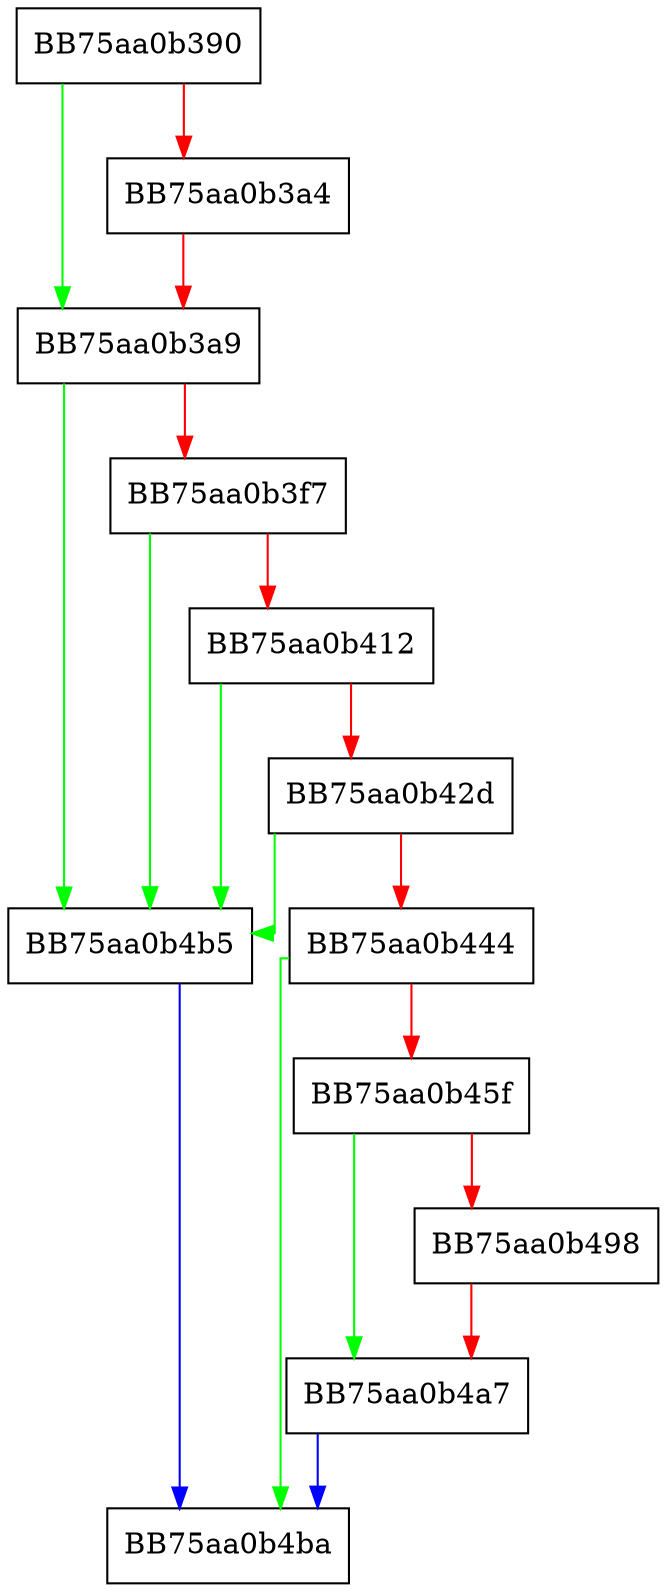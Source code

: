 digraph pefile_init_module {
  node [shape="box"];
  graph [splines=ortho];
  BB75aa0b390 -> BB75aa0b3a9 [color="green"];
  BB75aa0b390 -> BB75aa0b3a4 [color="red"];
  BB75aa0b3a4 -> BB75aa0b3a9 [color="red"];
  BB75aa0b3a9 -> BB75aa0b4b5 [color="green"];
  BB75aa0b3a9 -> BB75aa0b3f7 [color="red"];
  BB75aa0b3f7 -> BB75aa0b4b5 [color="green"];
  BB75aa0b3f7 -> BB75aa0b412 [color="red"];
  BB75aa0b412 -> BB75aa0b4b5 [color="green"];
  BB75aa0b412 -> BB75aa0b42d [color="red"];
  BB75aa0b42d -> BB75aa0b4b5 [color="green"];
  BB75aa0b42d -> BB75aa0b444 [color="red"];
  BB75aa0b444 -> BB75aa0b4ba [color="green"];
  BB75aa0b444 -> BB75aa0b45f [color="red"];
  BB75aa0b45f -> BB75aa0b4a7 [color="green"];
  BB75aa0b45f -> BB75aa0b498 [color="red"];
  BB75aa0b498 -> BB75aa0b4a7 [color="red"];
  BB75aa0b4a7 -> BB75aa0b4ba [color="blue"];
  BB75aa0b4b5 -> BB75aa0b4ba [color="blue"];
}